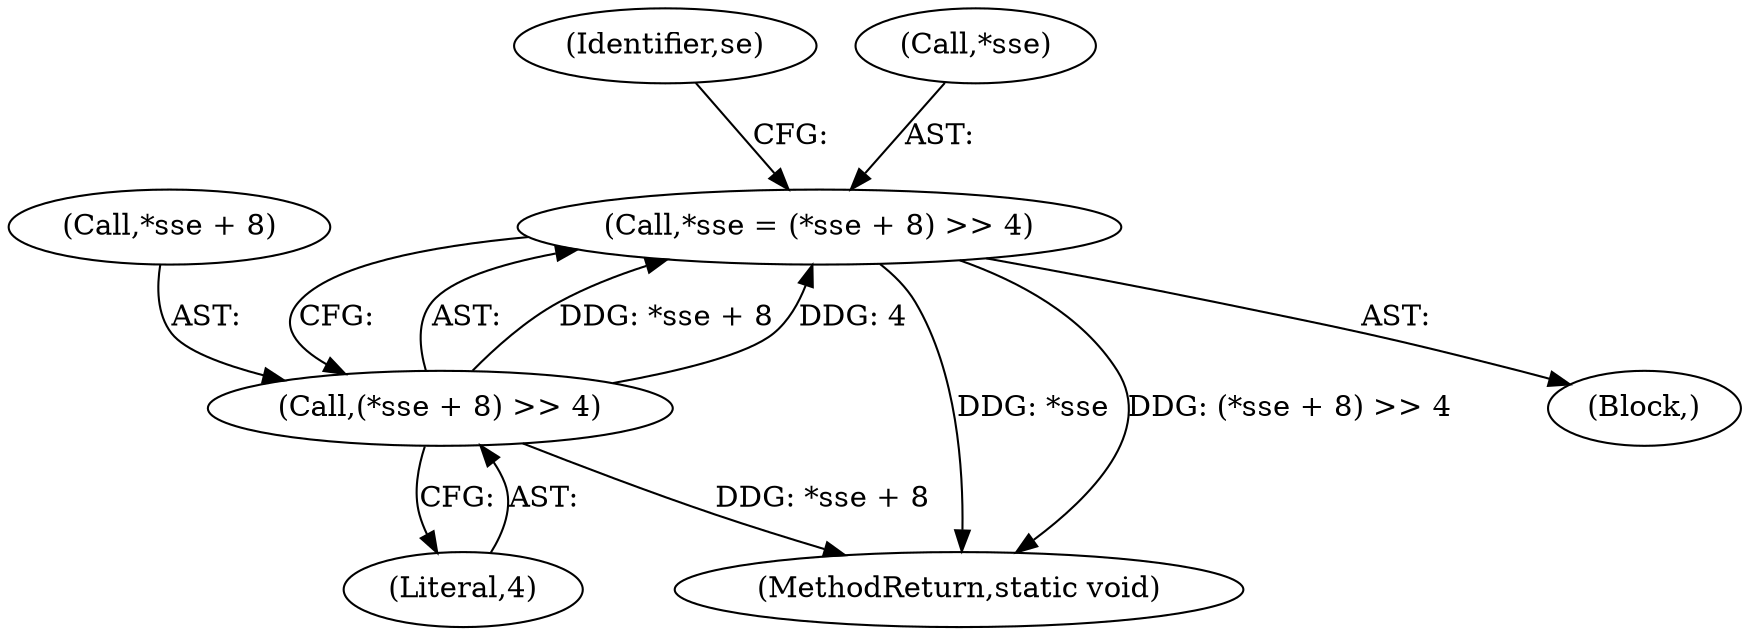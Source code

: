 digraph "0_Android_5a9753fca56f0eeb9f61e342b2fccffc364f9426_121@pointer" {
"1000132" [label="(Call,*sse = (*sse + 8) >> 4)"];
"1000135" [label="(Call,(*sse + 8) >> 4)"];
"1000143" [label="(Identifier,se)"];
"1000136" [label="(Call,*sse + 8)"];
"1000132" [label="(Call,*sse = (*sse + 8) >> 4)"];
"1000154" [label="(MethodReturn,static void)"];
"1000140" [label="(Literal,4)"];
"1000135" [label="(Call,(*sse + 8) >> 4)"];
"1000133" [label="(Call,*sse)"];
"1000110" [label="(Block,)"];
"1000132" -> "1000110"  [label="AST: "];
"1000132" -> "1000135"  [label="CFG: "];
"1000133" -> "1000132"  [label="AST: "];
"1000135" -> "1000132"  [label="AST: "];
"1000143" -> "1000132"  [label="CFG: "];
"1000132" -> "1000154"  [label="DDG: *sse"];
"1000132" -> "1000154"  [label="DDG: (*sse + 8) >> 4"];
"1000135" -> "1000132"  [label="DDG: *sse + 8"];
"1000135" -> "1000132"  [label="DDG: 4"];
"1000135" -> "1000140"  [label="CFG: "];
"1000136" -> "1000135"  [label="AST: "];
"1000140" -> "1000135"  [label="AST: "];
"1000135" -> "1000154"  [label="DDG: *sse + 8"];
}
